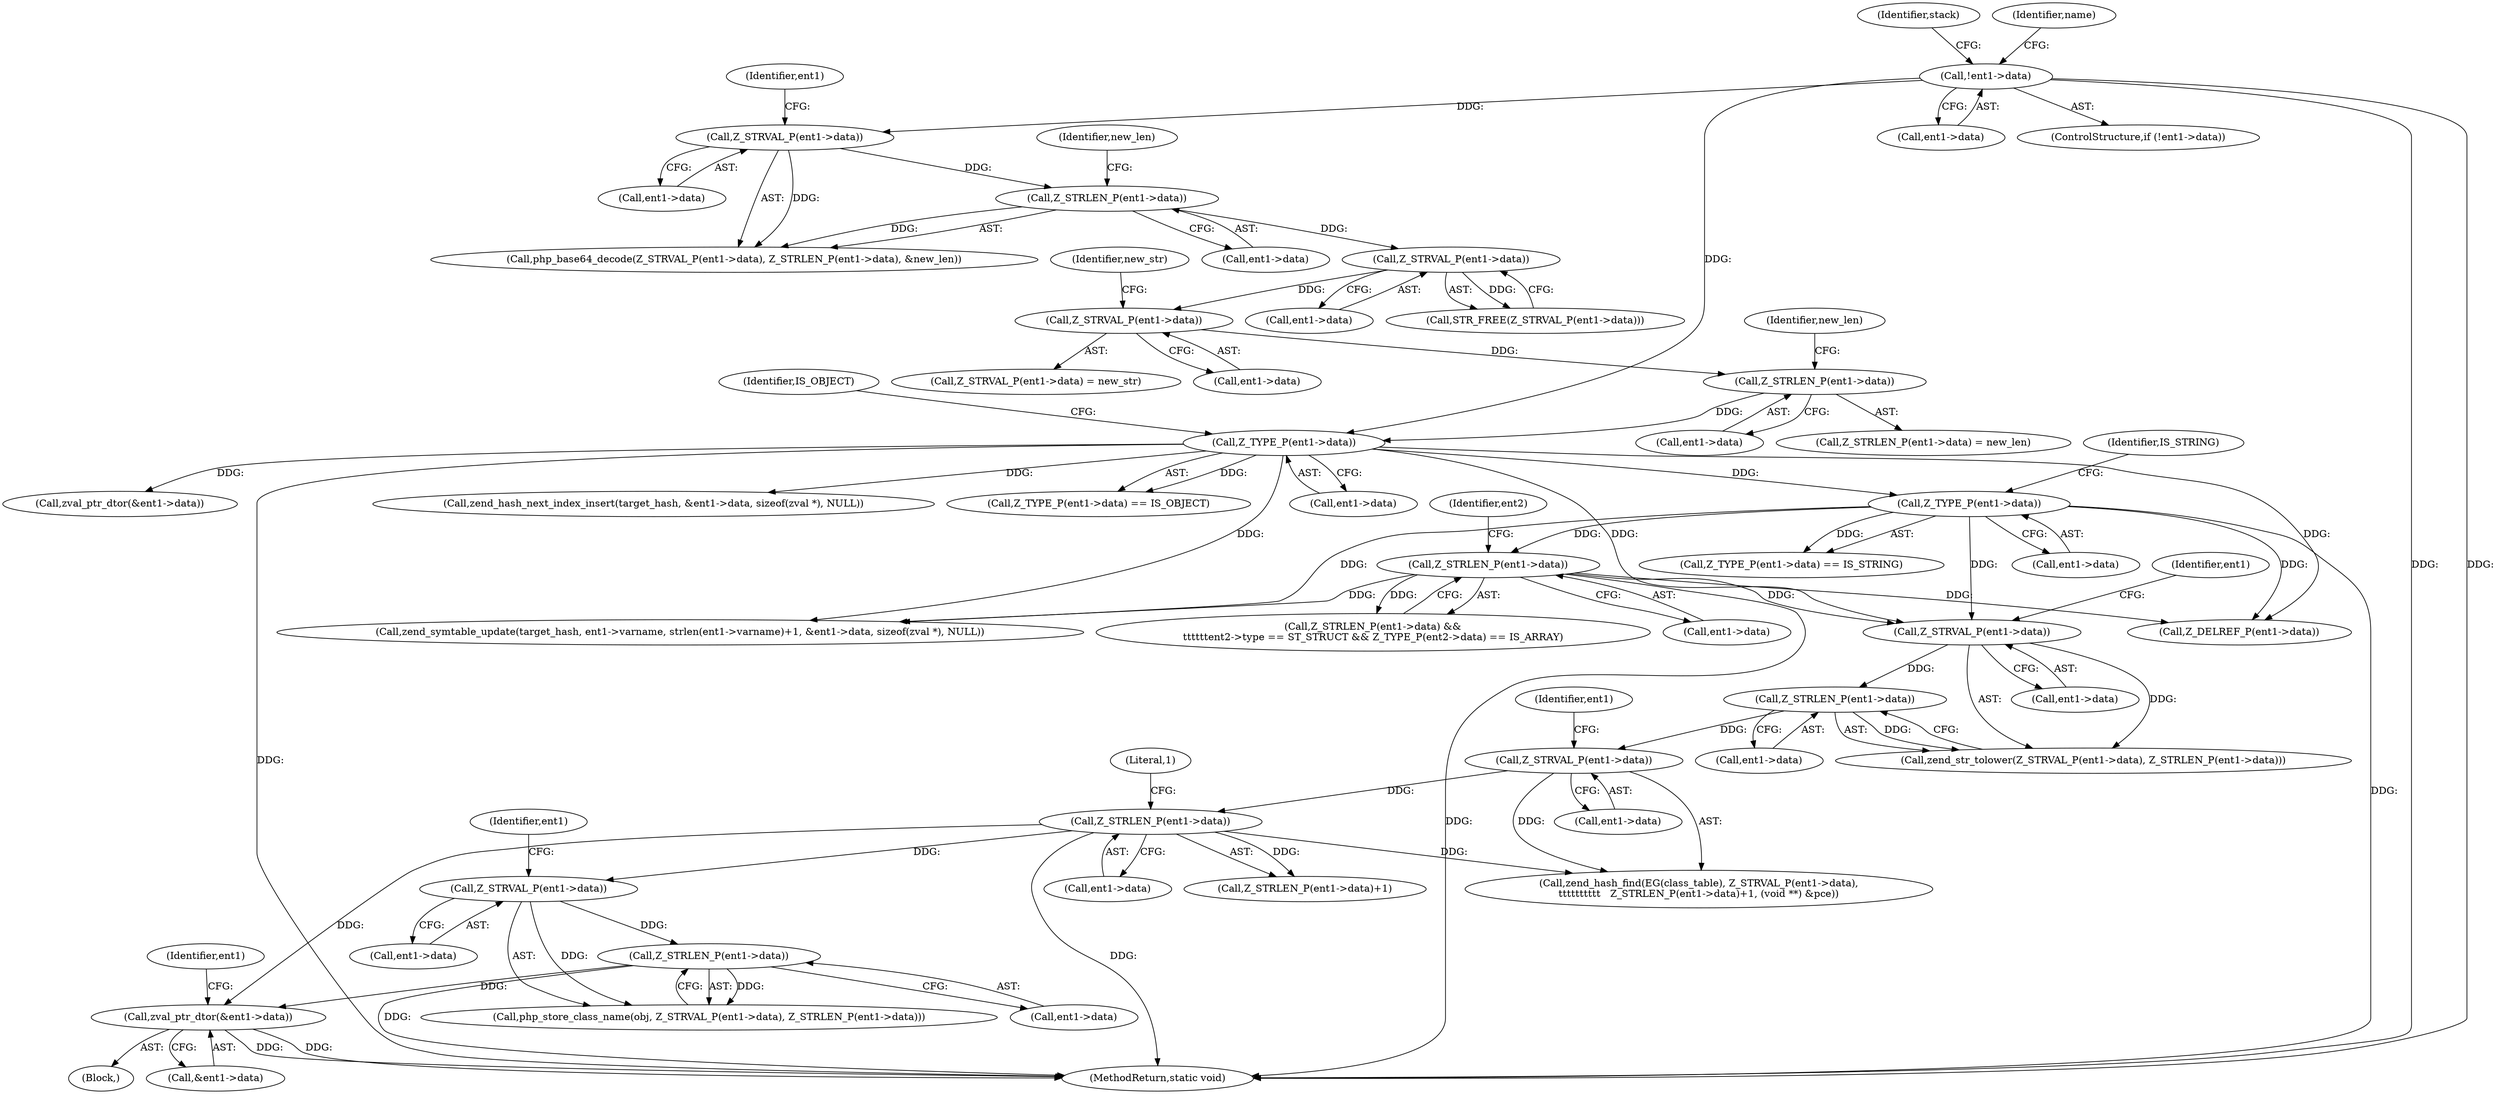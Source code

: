 digraph "0_php-src_698a691724c0a949295991e5df091ce16f899e02?w=1@pointer" {
"1000449" [label="(Call,zval_ptr_dtor(&ent1->data))"];
"1000435" [label="(Call,Z_STRLEN_P(ent1->data))"];
"1000431" [label="(Call,Z_STRVAL_P(ent1->data))"];
"1000402" [label="(Call,Z_STRLEN_P(ent1->data))"];
"1000397" [label="(Call,Z_STRVAL_P(ent1->data))"];
"1000388" [label="(Call,Z_STRLEN_P(ent1->data))"];
"1000384" [label="(Call,Z_STRVAL_P(ent1->data))"];
"1000356" [label="(Call,Z_TYPE_P(ent1->data))"];
"1000255" [label="(Call,Z_TYPE_P(ent1->data))"];
"1000186" [label="(Call,!ent1->data)"];
"1000248" [label="(Call,Z_STRLEN_P(ent1->data))"];
"1000242" [label="(Call,Z_STRVAL_P(ent1->data))"];
"1000237" [label="(Call,Z_STRVAL_P(ent1->data))"];
"1000230" [label="(Call,Z_STRLEN_P(ent1->data))"];
"1000226" [label="(Call,Z_STRVAL_P(ent1->data))"];
"1000362" [label="(Call,Z_STRLEN_P(ent1->data))"];
"1000187" [label="(Call,ent1->data)"];
"1000360" [label="(Identifier,IS_STRING)"];
"1000235" [label="(Identifier,new_len)"];
"1000248" [label="(Call,Z_STRLEN_P(ent1->data))"];
"1000259" [label="(Identifier,IS_OBJECT)"];
"1000242" [label="(Call,Z_STRVAL_P(ent1->data))"];
"1000401" [label="(Call,Z_STRLEN_P(ent1->data)+1)"];
"1000249" [label="(Call,ent1->data)"];
"1000237" [label="(Call,Z_STRVAL_P(ent1->data))"];
"1000369" [label="(Identifier,ent2)"];
"1000435" [label="(Call,Z_STRLEN_P(ent1->data))"];
"1000246" [label="(Identifier,new_str)"];
"1000383" [label="(Call,zend_str_tolower(Z_STRVAL_P(ent1->data), Z_STRLEN_P(ent1->data)))"];
"1000312" [label="(Call,zval_ptr_dtor(&ent1->data))"];
"1000450" [label="(Call,&ent1->data)"];
"1000394" [label="(Call,zend_hash_find(EG(class_table), Z_STRVAL_P(ent1->data),\n\t\t\t\t\t\t\t\t\t\t   Z_STRLEN_P(ent1->data)+1, (void **) &pce))"];
"1000397" [label="(Call,Z_STRVAL_P(ent1->data))"];
"1000406" [label="(Literal,1)"];
"1000403" [label="(Call,ent1->data)"];
"1000230" [label="(Call,Z_STRLEN_P(ent1->data))"];
"1000577" [label="(MethodReturn,static void)"];
"1000449" [label="(Call,zval_ptr_dtor(&ent1->data))"];
"1000385" [label="(Call,ent1->data)"];
"1000356" [label="(Call,Z_TYPE_P(ent1->data))"];
"1000241" [label="(Call,Z_STRVAL_P(ent1->data) = new_str)"];
"1000227" [label="(Call,ent1->data)"];
"1000519" [label="(Call,zend_hash_next_index_insert(target_hash, &ent1->data, sizeof(zval *), NULL))"];
"1000475" [label="(Call,Z_DELREF_P(ent1->data))"];
"1000254" [label="(Call,Z_TYPE_P(ent1->data) == IS_OBJECT)"];
"1000232" [label="(Identifier,ent1)"];
"1000243" [label="(Call,ent1->data)"];
"1000436" [label="(Call,ent1->data)"];
"1000404" [label="(Identifier,ent1)"];
"1000437" [label="(Identifier,ent1)"];
"1000432" [label="(Call,ent1->data)"];
"1000194" [label="(Identifier,stack)"];
"1000361" [label="(Call,Z_STRLEN_P(ent1->data) &&\n\t\t\t\t\t\tent2->type == ST_STRUCT && Z_TYPE_P(ent2->data) == IS_ARRAY)"];
"1000495" [label="(Call,zend_symtable_update(target_hash, ent1->varname, strlen(ent1->varname)+1, &ent1->data, sizeof(zval *), NULL))"];
"1000256" [label="(Call,ent1->data)"];
"1000238" [label="(Call,ent1->data)"];
"1000431" [label="(Call,Z_STRVAL_P(ent1->data))"];
"1000255" [label="(Call,Z_TYPE_P(ent1->data))"];
"1000398" [label="(Call,ent1->data)"];
"1000236" [label="(Call,STR_FREE(Z_STRVAL_P(ent1->data)))"];
"1000231" [label="(Call,ent1->data)"];
"1000429" [label="(Call,php_store_class_name(obj, Z_STRVAL_P(ent1->data), Z_STRLEN_P(ent1->data)))"];
"1000215" [label="(Identifier,name)"];
"1000378" [label="(Block,)"];
"1000186" [label="(Call,!ent1->data)"];
"1000225" [label="(Call,php_base64_decode(Z_STRVAL_P(ent1->data), Z_STRLEN_P(ent1->data), &new_len))"];
"1000252" [label="(Identifier,new_len)"];
"1000357" [label="(Call,ent1->data)"];
"1000390" [label="(Identifier,ent1)"];
"1000247" [label="(Call,Z_STRLEN_P(ent1->data) = new_len)"];
"1000515" [label="(Identifier,ent1)"];
"1000402" [label="(Call,Z_STRLEN_P(ent1->data))"];
"1000355" [label="(Call,Z_TYPE_P(ent1->data) == IS_STRING)"];
"1000185" [label="(ControlStructure,if (!ent1->data))"];
"1000226" [label="(Call,Z_STRVAL_P(ent1->data))"];
"1000384" [label="(Call,Z_STRVAL_P(ent1->data))"];
"1000362" [label="(Call,Z_STRLEN_P(ent1->data))"];
"1000388" [label="(Call,Z_STRLEN_P(ent1->data))"];
"1000363" [label="(Call,ent1->data)"];
"1000389" [label="(Call,ent1->data)"];
"1000449" -> "1000378"  [label="AST: "];
"1000449" -> "1000450"  [label="CFG: "];
"1000450" -> "1000449"  [label="AST: "];
"1000515" -> "1000449"  [label="CFG: "];
"1000449" -> "1000577"  [label="DDG: "];
"1000449" -> "1000577"  [label="DDG: "];
"1000435" -> "1000449"  [label="DDG: "];
"1000402" -> "1000449"  [label="DDG: "];
"1000435" -> "1000429"  [label="AST: "];
"1000435" -> "1000436"  [label="CFG: "];
"1000436" -> "1000435"  [label="AST: "];
"1000429" -> "1000435"  [label="CFG: "];
"1000435" -> "1000577"  [label="DDG: "];
"1000435" -> "1000429"  [label="DDG: "];
"1000431" -> "1000435"  [label="DDG: "];
"1000431" -> "1000429"  [label="AST: "];
"1000431" -> "1000432"  [label="CFG: "];
"1000432" -> "1000431"  [label="AST: "];
"1000437" -> "1000431"  [label="CFG: "];
"1000431" -> "1000429"  [label="DDG: "];
"1000402" -> "1000431"  [label="DDG: "];
"1000402" -> "1000401"  [label="AST: "];
"1000402" -> "1000403"  [label="CFG: "];
"1000403" -> "1000402"  [label="AST: "];
"1000406" -> "1000402"  [label="CFG: "];
"1000402" -> "1000577"  [label="DDG: "];
"1000402" -> "1000394"  [label="DDG: "];
"1000402" -> "1000401"  [label="DDG: "];
"1000397" -> "1000402"  [label="DDG: "];
"1000397" -> "1000394"  [label="AST: "];
"1000397" -> "1000398"  [label="CFG: "];
"1000398" -> "1000397"  [label="AST: "];
"1000404" -> "1000397"  [label="CFG: "];
"1000397" -> "1000394"  [label="DDG: "];
"1000388" -> "1000397"  [label="DDG: "];
"1000388" -> "1000383"  [label="AST: "];
"1000388" -> "1000389"  [label="CFG: "];
"1000389" -> "1000388"  [label="AST: "];
"1000383" -> "1000388"  [label="CFG: "];
"1000388" -> "1000383"  [label="DDG: "];
"1000384" -> "1000388"  [label="DDG: "];
"1000384" -> "1000383"  [label="AST: "];
"1000384" -> "1000385"  [label="CFG: "];
"1000385" -> "1000384"  [label="AST: "];
"1000390" -> "1000384"  [label="CFG: "];
"1000384" -> "1000383"  [label="DDG: "];
"1000356" -> "1000384"  [label="DDG: "];
"1000255" -> "1000384"  [label="DDG: "];
"1000362" -> "1000384"  [label="DDG: "];
"1000356" -> "1000355"  [label="AST: "];
"1000356" -> "1000357"  [label="CFG: "];
"1000357" -> "1000356"  [label="AST: "];
"1000360" -> "1000356"  [label="CFG: "];
"1000356" -> "1000577"  [label="DDG: "];
"1000356" -> "1000355"  [label="DDG: "];
"1000255" -> "1000356"  [label="DDG: "];
"1000356" -> "1000362"  [label="DDG: "];
"1000356" -> "1000475"  [label="DDG: "];
"1000356" -> "1000495"  [label="DDG: "];
"1000255" -> "1000254"  [label="AST: "];
"1000255" -> "1000256"  [label="CFG: "];
"1000256" -> "1000255"  [label="AST: "];
"1000259" -> "1000255"  [label="CFG: "];
"1000255" -> "1000577"  [label="DDG: "];
"1000255" -> "1000254"  [label="DDG: "];
"1000186" -> "1000255"  [label="DDG: "];
"1000248" -> "1000255"  [label="DDG: "];
"1000255" -> "1000312"  [label="DDG: "];
"1000255" -> "1000475"  [label="DDG: "];
"1000255" -> "1000495"  [label="DDG: "];
"1000255" -> "1000519"  [label="DDG: "];
"1000186" -> "1000185"  [label="AST: "];
"1000186" -> "1000187"  [label="CFG: "];
"1000187" -> "1000186"  [label="AST: "];
"1000194" -> "1000186"  [label="CFG: "];
"1000215" -> "1000186"  [label="CFG: "];
"1000186" -> "1000577"  [label="DDG: "];
"1000186" -> "1000577"  [label="DDG: "];
"1000186" -> "1000226"  [label="DDG: "];
"1000248" -> "1000247"  [label="AST: "];
"1000248" -> "1000249"  [label="CFG: "];
"1000249" -> "1000248"  [label="AST: "];
"1000252" -> "1000248"  [label="CFG: "];
"1000242" -> "1000248"  [label="DDG: "];
"1000242" -> "1000241"  [label="AST: "];
"1000242" -> "1000243"  [label="CFG: "];
"1000243" -> "1000242"  [label="AST: "];
"1000246" -> "1000242"  [label="CFG: "];
"1000237" -> "1000242"  [label="DDG: "];
"1000237" -> "1000236"  [label="AST: "];
"1000237" -> "1000238"  [label="CFG: "];
"1000238" -> "1000237"  [label="AST: "];
"1000236" -> "1000237"  [label="CFG: "];
"1000237" -> "1000236"  [label="DDG: "];
"1000230" -> "1000237"  [label="DDG: "];
"1000230" -> "1000225"  [label="AST: "];
"1000230" -> "1000231"  [label="CFG: "];
"1000231" -> "1000230"  [label="AST: "];
"1000235" -> "1000230"  [label="CFG: "];
"1000230" -> "1000225"  [label="DDG: "];
"1000226" -> "1000230"  [label="DDG: "];
"1000226" -> "1000225"  [label="AST: "];
"1000226" -> "1000227"  [label="CFG: "];
"1000227" -> "1000226"  [label="AST: "];
"1000232" -> "1000226"  [label="CFG: "];
"1000226" -> "1000225"  [label="DDG: "];
"1000362" -> "1000361"  [label="AST: "];
"1000362" -> "1000363"  [label="CFG: "];
"1000363" -> "1000362"  [label="AST: "];
"1000369" -> "1000362"  [label="CFG: "];
"1000361" -> "1000362"  [label="CFG: "];
"1000362" -> "1000577"  [label="DDG: "];
"1000362" -> "1000361"  [label="DDG: "];
"1000362" -> "1000475"  [label="DDG: "];
"1000362" -> "1000495"  [label="DDG: "];
}

